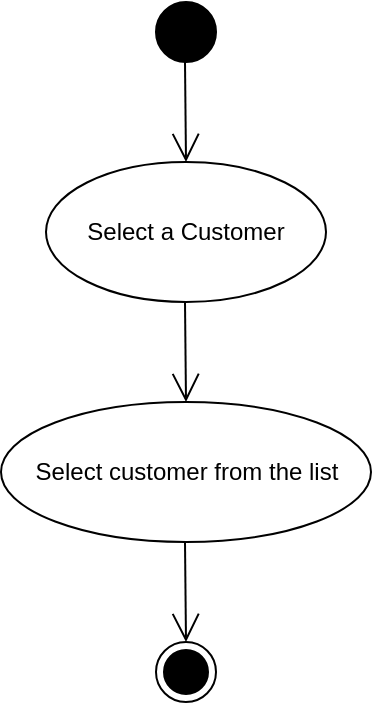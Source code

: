 <mxfile version="20.8.5" type="device"><diagram id="uoJaT2bSxEJSnxdcN5dd" name="Page-1"><mxGraphModel dx="794" dy="448" grid="1" gridSize="10" guides="1" tooltips="1" connect="1" arrows="1" fold="1" page="1" pageScale="1" pageWidth="850" pageHeight="1100" math="0" shadow="0"><root><mxCell id="0"/><mxCell id="1" parent="0"/><mxCell id="R2QoN-Tl8zUI2kR-b76R-1" value="" style="ellipse;fillColor=strokeColor;" vertex="1" parent="1"><mxGeometry x="360" y="110" width="30" height="30" as="geometry"/></mxCell><mxCell id="R2QoN-Tl8zUI2kR-b76R-2" value="" style="endArrow=open;endFill=1;endSize=12;html=1;rounded=0;" edge="1" parent="1"><mxGeometry width="160" relative="1" as="geometry"><mxPoint x="374.5" y="140" as="sourcePoint"/><mxPoint x="375" y="190" as="targetPoint"/></mxGeometry></mxCell><mxCell id="R2QoN-Tl8zUI2kR-b76R-3" value="Select a Customer" style="ellipse;whiteSpace=wrap;html=1;" vertex="1" parent="1"><mxGeometry x="305" y="190" width="140" height="70" as="geometry"/></mxCell><mxCell id="R2QoN-Tl8zUI2kR-b76R-4" value="" style="endArrow=open;endFill=1;endSize=12;html=1;rounded=0;" edge="1" parent="1"><mxGeometry width="160" relative="1" as="geometry"><mxPoint x="374.5" y="260" as="sourcePoint"/><mxPoint x="375" y="310" as="targetPoint"/></mxGeometry></mxCell><mxCell id="R2QoN-Tl8zUI2kR-b76R-5" value="Select customer from the list" style="ellipse;whiteSpace=wrap;html=1;" vertex="1" parent="1"><mxGeometry x="282.5" y="310" width="185" height="70" as="geometry"/></mxCell><mxCell id="R2QoN-Tl8zUI2kR-b76R-6" value="" style="endArrow=open;endFill=1;endSize=12;html=1;rounded=0;" edge="1" parent="1"><mxGeometry width="160" relative="1" as="geometry"><mxPoint x="374.5" y="380" as="sourcePoint"/><mxPoint x="375" y="430" as="targetPoint"/></mxGeometry></mxCell><mxCell id="R2QoN-Tl8zUI2kR-b76R-7" value="" style="ellipse;html=1;shape=endState;fillColor=strokeColor;" vertex="1" parent="1"><mxGeometry x="360" y="430" width="30" height="30" as="geometry"/></mxCell></root></mxGraphModel></diagram></mxfile>